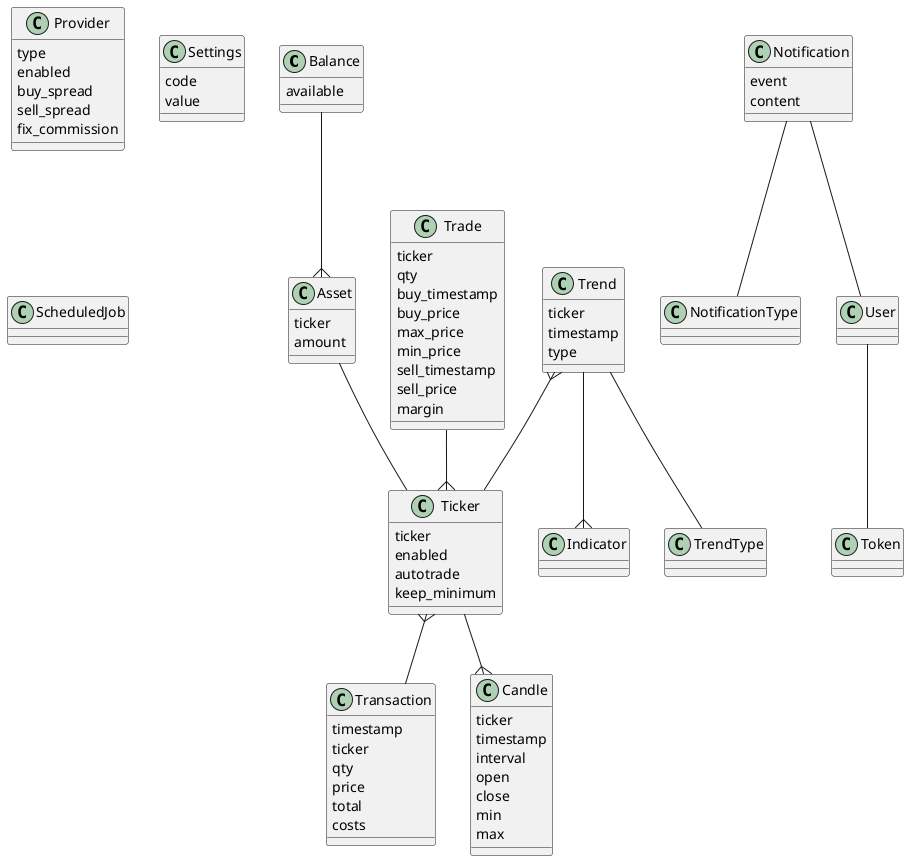@startuml model
class Balance {
  available
}

class Asset {
  ticker
  amount
}

Balance --{ Asset
Asset -- Ticker

class Trade {
  ticker
  qty
  buy_timestamp
  buy_price
  max_price
  min_price
  sell_timestamp
  sell_price
  margin

}

class Transaction {
  timestamp
  ticker
  qty
  price
  total
  costs
}

class Ticker {
  ticker
  enabled
  autotrade
  keep_minimum
}

class Candle {
  ticker
  timestamp
  interval
  open
  close
  min
  max
}

Ticker --{ Candle
Ticker }-- Transaction
Trade --{ Ticker
Trend }-- Ticker

class Provider {
  type
  enabled
  buy_spread
  sell_spread
  fix_commission
}

class Trend {
  ticker
  timestamp
  type
}

class Indicator {

}

class TrendType {
}

Trend -- TrendType
Trend --{ Indicator

class Settings {
  code
  value
}

class Notification {
  event
  content
}

class NotificationType

Notification -- NotificationType

class ScheduledJob {
}

class User {

}

class Token {

}

User -- Token
Notification -- User
@enduml
